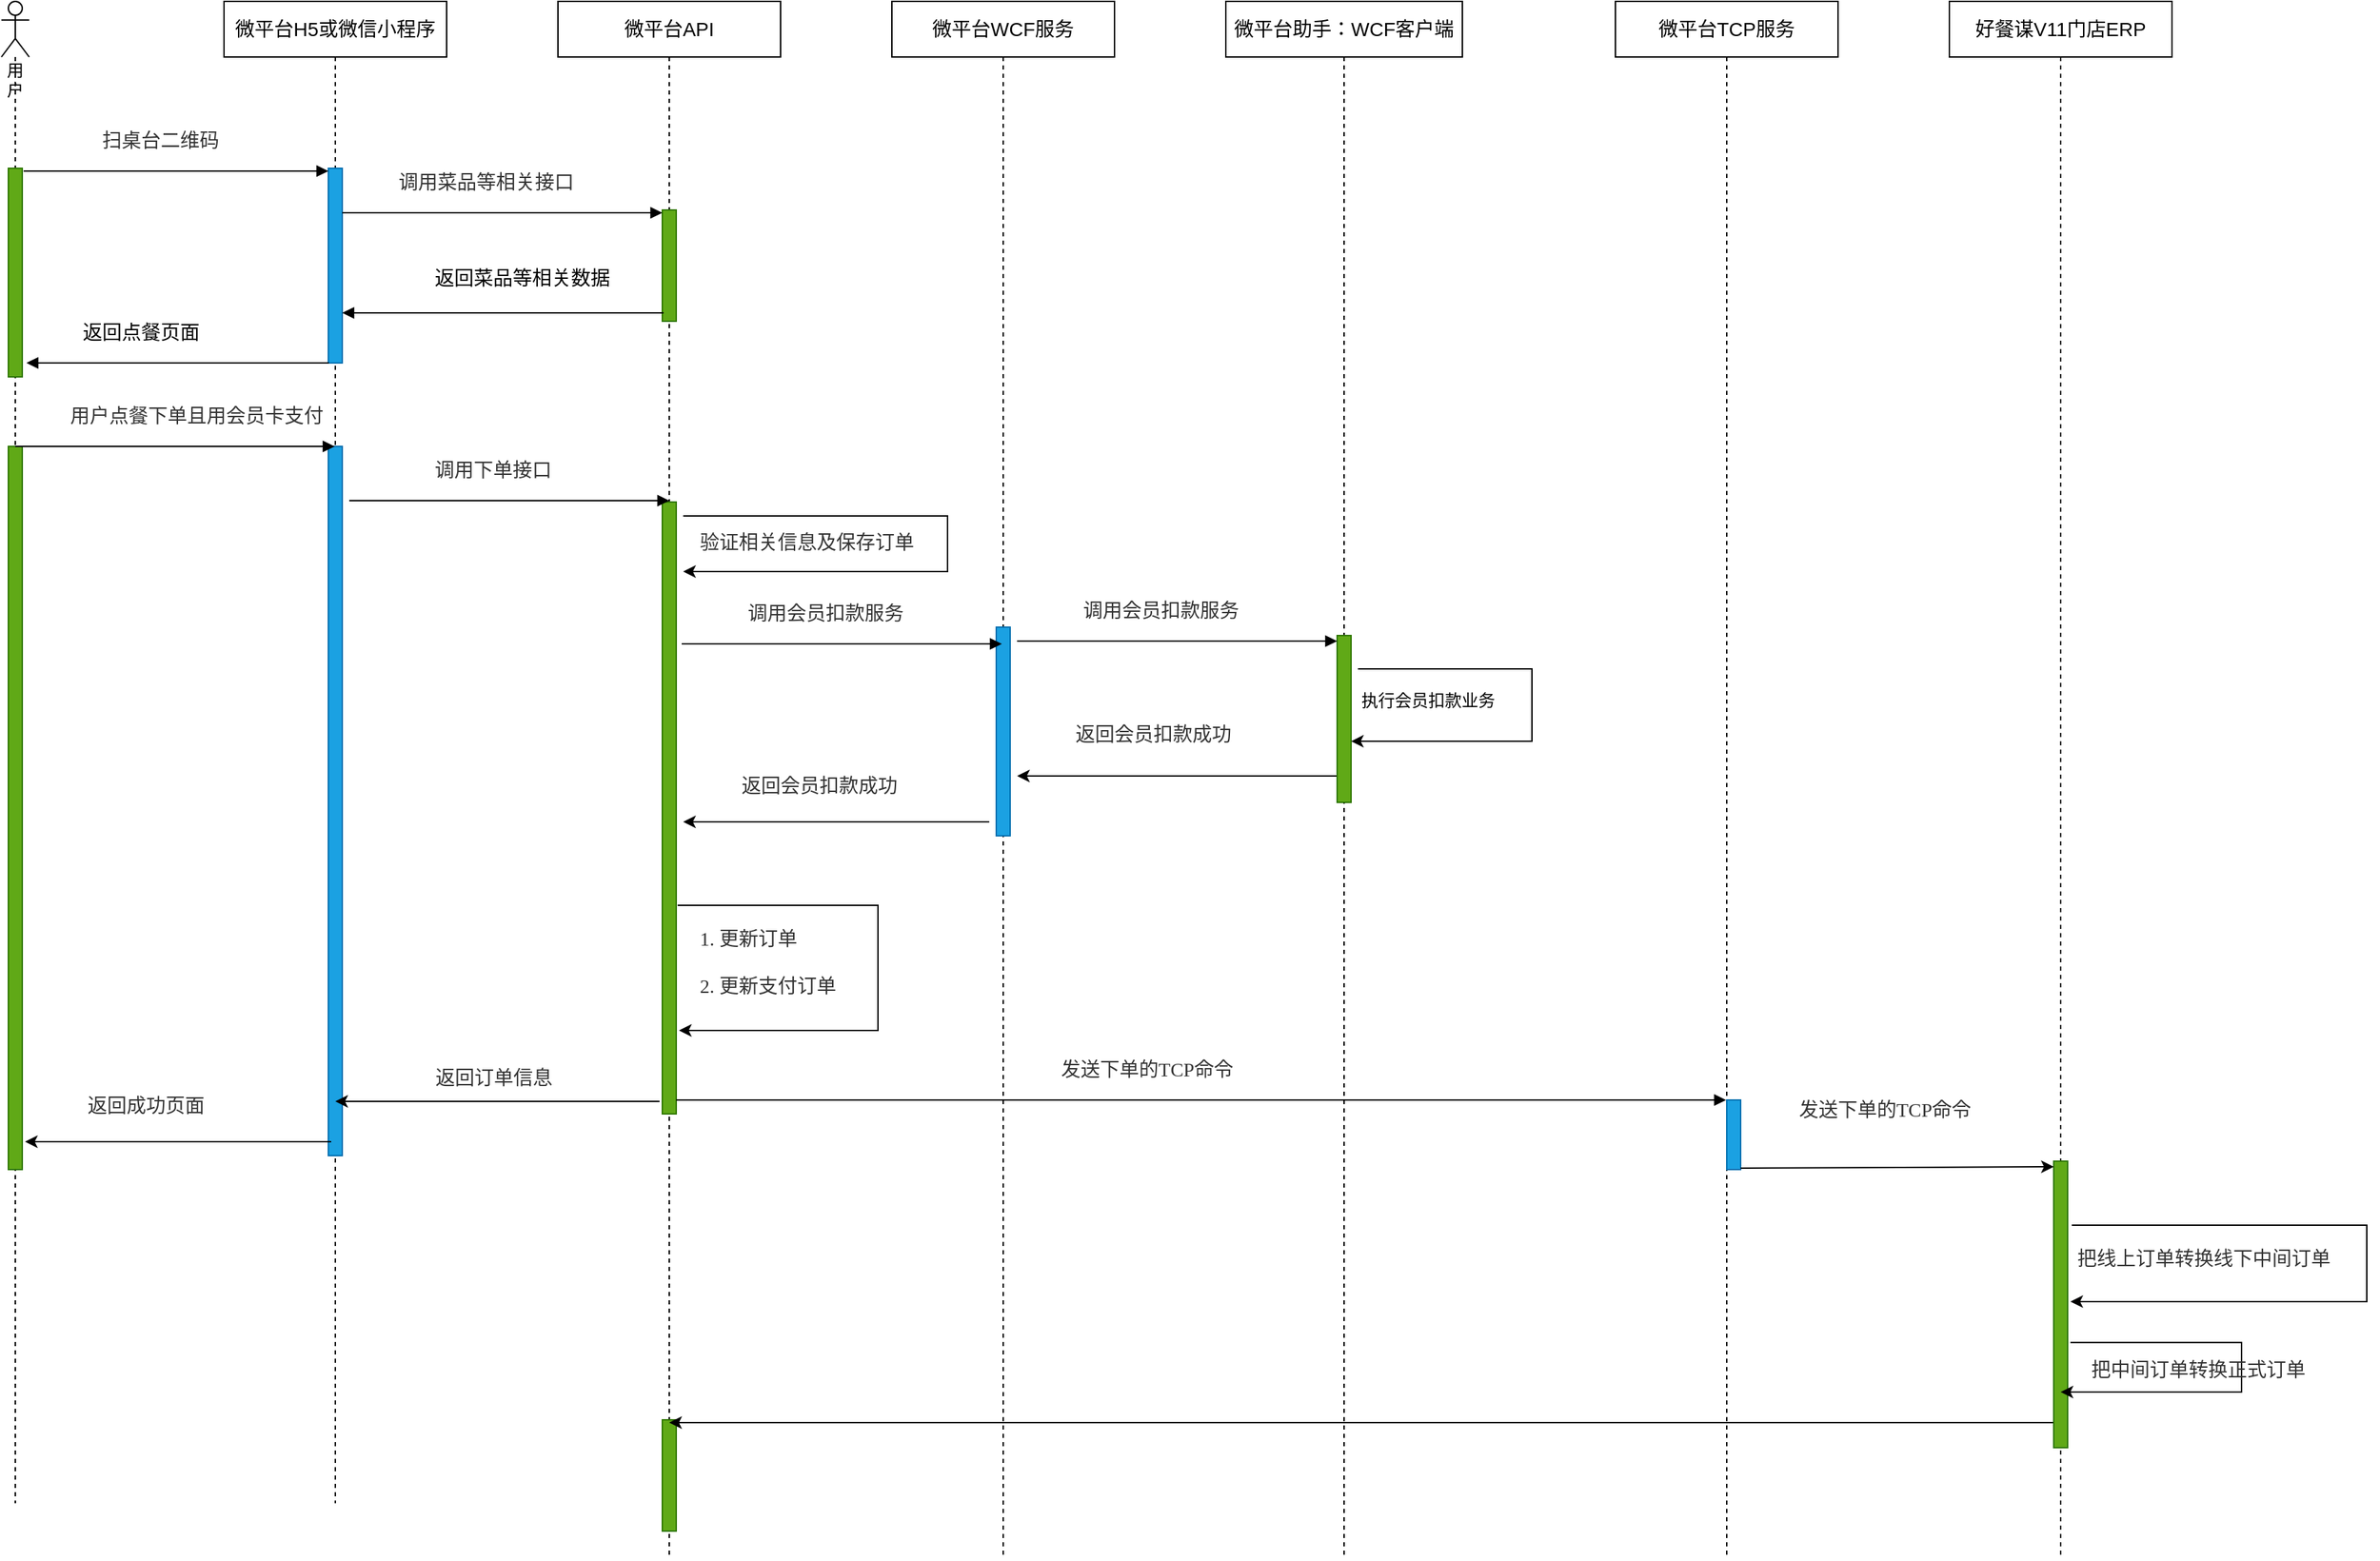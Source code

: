 <mxfile version="14.6.10" type="github">
  <diagram id="kgpKYQtTHZ0yAKxKKP6v" name="Page-1">
    <mxGraphModel dx="1422" dy="794" grid="1" gridSize="10" guides="1" tooltips="1" connect="1" arrows="1" fold="1" page="0" pageScale="1" pageWidth="850" pageHeight="1100" math="0" shadow="0">
      <root>
        <mxCell id="0" />
        <mxCell id="1" parent="0" />
        <mxCell id="KIGTdYXQjyGPoFLAYNH6-1" value="用户" style="shape=umlLifeline;participant=umlActor;perimeter=lifelinePerimeter;whiteSpace=wrap;html=1;container=1;collapsible=0;recursiveResize=0;verticalAlign=top;spacingTop=36;outlineConnect=0;rounded=0;sketch=0;" vertex="1" parent="1">
          <mxGeometry width="20" height="1080" as="geometry" />
        </mxCell>
        <mxCell id="KIGTdYXQjyGPoFLAYNH6-11" value="" style="html=1;points=[];perimeter=orthogonalPerimeter;fillColor=#60a917;strokeColor=#2D7600;fontColor=#ffffff;" vertex="1" parent="KIGTdYXQjyGPoFLAYNH6-1">
          <mxGeometry x="5" y="120" width="10" height="150" as="geometry" />
        </mxCell>
        <mxCell id="KIGTdYXQjyGPoFLAYNH6-13" value="" style="html=1;points=[];perimeter=orthogonalPerimeter;fillColor=#60a917;strokeColor=#2D7600;fontColor=#ffffff;" vertex="1" parent="KIGTdYXQjyGPoFLAYNH6-1">
          <mxGeometry x="5" y="320" width="10" height="520" as="geometry" />
        </mxCell>
        <mxCell id="KIGTdYXQjyGPoFLAYNH6-2" value="&lt;span style=&quot;font-size: 14px&quot;&gt;微平台H5或微信小程序&lt;/span&gt;" style="shape=umlLifeline;perimeter=lifelinePerimeter;whiteSpace=wrap;html=1;container=1;collapsible=0;recursiveResize=0;outlineConnect=0;" vertex="1" parent="1">
          <mxGeometry x="160" width="160" height="1080" as="geometry" />
        </mxCell>
        <mxCell id="KIGTdYXQjyGPoFLAYNH6-3" value="" style="html=1;points=[];perimeter=orthogonalPerimeter;fillColor=#1ba1e2;strokeColor=#006EAF;fontColor=#ffffff;" vertex="1" parent="KIGTdYXQjyGPoFLAYNH6-2">
          <mxGeometry x="75" y="120" width="10" height="140" as="geometry" />
        </mxCell>
        <mxCell id="KIGTdYXQjyGPoFLAYNH6-15" value="" style="html=1;points=[];perimeter=orthogonalPerimeter;fillColor=#1ba1e2;strokeColor=#006EAF;fontColor=#ffffff;" vertex="1" parent="KIGTdYXQjyGPoFLAYNH6-2">
          <mxGeometry x="75" y="320" width="10" height="510" as="geometry" />
        </mxCell>
        <mxCell id="KIGTdYXQjyGPoFLAYNH6-5" value="&lt;div style=&quot;text-align: left&quot;&gt;&lt;span style=&quot;font-size: 14px&quot;&gt;&lt;font color=&quot;#333333&quot;&gt;扫桌台二维码&lt;/font&gt;&lt;/span&gt;&lt;/div&gt;" style="html=1;verticalAlign=bottom;endArrow=block;labelBackgroundColor=none;fontFamily=Verdana;fontSize=12;edgeStyle=elbowEdgeStyle;elbow=vertical;" edge="1" parent="1">
          <mxGeometry x="-0.104" y="10" relative="1" as="geometry">
            <mxPoint x="16" y="122" as="sourcePoint" />
            <mxPoint x="235" y="122" as="targetPoint" />
            <mxPoint as="offset" />
            <Array as="points">
              <mxPoint x="115" y="122" />
            </Array>
          </mxGeometry>
        </mxCell>
        <mxCell id="KIGTdYXQjyGPoFLAYNH6-6" value="&lt;span style=&quot;font-size: 14px&quot;&gt;微平台API&lt;/span&gt;" style="shape=umlLifeline;perimeter=lifelinePerimeter;whiteSpace=wrap;html=1;container=1;collapsible=0;recursiveResize=0;outlineConnect=0;" vertex="1" parent="1">
          <mxGeometry x="400" width="160" height="1120" as="geometry" />
        </mxCell>
        <mxCell id="KIGTdYXQjyGPoFLAYNH6-8" value="" style="html=1;points=[];perimeter=orthogonalPerimeter;fillColor=#60a917;strokeColor=#2D7600;fontColor=#ffffff;" vertex="1" parent="KIGTdYXQjyGPoFLAYNH6-6">
          <mxGeometry x="75" y="150" width="10" height="80" as="geometry" />
        </mxCell>
        <mxCell id="KIGTdYXQjyGPoFLAYNH6-17" value="" style="html=1;points=[];perimeter=orthogonalPerimeter;fillColor=#60a917;strokeColor=#2D7600;fontColor=#ffffff;" vertex="1" parent="KIGTdYXQjyGPoFLAYNH6-6">
          <mxGeometry x="75" y="360" width="10" height="440" as="geometry" />
        </mxCell>
        <mxCell id="KIGTdYXQjyGPoFLAYNH6-51" value="" style="edgeStyle=elbowEdgeStyle;elbow=horizontal;endArrow=classic;html=1;rounded=0;" edge="1" parent="KIGTdYXQjyGPoFLAYNH6-6">
          <mxGeometry width="50" height="50" relative="1" as="geometry">
            <mxPoint x="86" y="650" as="sourcePoint" />
            <mxPoint x="87" y="740" as="targetPoint" />
            <Array as="points">
              <mxPoint x="230" y="700" />
            </Array>
          </mxGeometry>
        </mxCell>
        <mxCell id="KIGTdYXQjyGPoFLAYNH6-70" value="" style="html=1;points=[];perimeter=orthogonalPerimeter;fillColor=#60a917;strokeColor=#2D7600;fontColor=#ffffff;" vertex="1" parent="KIGTdYXQjyGPoFLAYNH6-6">
          <mxGeometry x="75" y="1020" width="10" height="80" as="geometry" />
        </mxCell>
        <mxCell id="KIGTdYXQjyGPoFLAYNH6-9" value="&lt;div style=&quot;text-align: left&quot;&gt;&lt;font color=&quot;#333333&quot;&gt;&lt;span style=&quot;font-size: 14px&quot;&gt;调用菜品等相关接口&lt;/span&gt;&lt;/font&gt;&lt;/div&gt;" style="html=1;verticalAlign=bottom;endArrow=block;labelBackgroundColor=none;fontFamily=Verdana;fontSize=12;edgeStyle=elbowEdgeStyle;elbow=vertical;" edge="1" parent="1">
          <mxGeometry x="-0.104" y="10" relative="1" as="geometry">
            <mxPoint x="245" y="152" as="sourcePoint" />
            <mxPoint x="475" y="152" as="targetPoint" />
            <mxPoint as="offset" />
            <Array as="points">
              <mxPoint x="355" y="152" />
            </Array>
          </mxGeometry>
        </mxCell>
        <mxCell id="KIGTdYXQjyGPoFLAYNH6-10" value="&lt;div style=&quot;text-align: left ; font-size: 14px&quot;&gt;返回菜品等相关数据&lt;/div&gt;" style="html=1;verticalAlign=bottom;endArrow=block;labelBackgroundColor=none;fontFamily=Verdana;fontSize=14;edgeStyle=elbowEdgeStyle;elbow=vertical;" edge="1" parent="1">
          <mxGeometry x="0.402" y="-13" relative="1" as="geometry">
            <mxPoint x="285" y="224" as="sourcePoint" />
            <mxPoint x="245" y="224" as="targetPoint" />
            <mxPoint as="offset" />
            <Array as="points">
              <mxPoint x="480.5" y="224" />
            </Array>
          </mxGeometry>
        </mxCell>
        <mxCell id="KIGTdYXQjyGPoFLAYNH6-12" value="&lt;div style=&quot;text-align: left ; font-size: 14px&quot;&gt;返回点餐页面&lt;/div&gt;" style="html=1;verticalAlign=bottom;endArrow=block;labelBackgroundColor=none;fontFamily=Verdana;fontSize=14;edgeStyle=elbowEdgeStyle;elbow=vertical;" edge="1" parent="1">
          <mxGeometry x="0.602" y="-10" relative="1" as="geometry">
            <mxPoint x="50" y="260" as="sourcePoint" />
            <mxPoint x="18" y="260" as="targetPoint" />
            <mxPoint as="offset" />
            <Array as="points">
              <mxPoint x="240" y="260" />
            </Array>
          </mxGeometry>
        </mxCell>
        <mxCell id="KIGTdYXQjyGPoFLAYNH6-14" value="&lt;div style=&quot;text-align: left ; font-size: 14px&quot;&gt;&lt;font color=&quot;#333333&quot;&gt;用户点餐下单且用会员卡支付&lt;/font&gt;&lt;/div&gt;" style="html=1;verticalAlign=bottom;endArrow=block;labelBackgroundColor=none;fontFamily=Verdana;fontSize=14;edgeStyle=elbowEdgeStyle;elbow=vertical;" edge="1" parent="1" target="KIGTdYXQjyGPoFLAYNH6-2">
          <mxGeometry x="0.133" y="10" relative="1" as="geometry">
            <mxPoint x="10" y="320" as="sourcePoint" />
            <mxPoint x="225" y="320" as="targetPoint" />
            <mxPoint as="offset" />
          </mxGeometry>
        </mxCell>
        <mxCell id="KIGTdYXQjyGPoFLAYNH6-16" value="&lt;div style=&quot;text-align: left&quot;&gt;&lt;font color=&quot;#333333&quot;&gt;&lt;span style=&quot;font-size: 14px&quot;&gt;调用下单接口&lt;/span&gt;&lt;/font&gt;&lt;/div&gt;" style="html=1;verticalAlign=bottom;endArrow=block;labelBackgroundColor=none;fontFamily=Verdana;fontSize=12;edgeStyle=elbowEdgeStyle;elbow=vertical;" edge="1" parent="1">
          <mxGeometry x="-0.104" y="10" relative="1" as="geometry">
            <mxPoint x="250" y="359" as="sourcePoint" />
            <mxPoint x="480" y="359" as="targetPoint" />
            <mxPoint as="offset" />
            <Array as="points">
              <mxPoint x="360" y="359" />
            </Array>
          </mxGeometry>
        </mxCell>
        <mxCell id="KIGTdYXQjyGPoFLAYNH6-18" value="&lt;span style=&quot;font-size: 14px&quot;&gt;微平台WCF服务&lt;/span&gt;" style="shape=umlLifeline;perimeter=lifelinePerimeter;whiteSpace=wrap;html=1;container=1;collapsible=0;recursiveResize=0;outlineConnect=0;" vertex="1" parent="1">
          <mxGeometry x="640" width="160" height="1120" as="geometry" />
        </mxCell>
        <mxCell id="KIGTdYXQjyGPoFLAYNH6-23" value="" style="html=1;points=[];perimeter=orthogonalPerimeter;fillColor=#1ba1e2;strokeColor=#006EAF;fontColor=#ffffff;" vertex="1" parent="KIGTdYXQjyGPoFLAYNH6-18">
          <mxGeometry x="75" y="450" width="10" height="150" as="geometry" />
        </mxCell>
        <mxCell id="KIGTdYXQjyGPoFLAYNH6-21" value="&lt;span style=&quot;font-size: 14px&quot;&gt;微平台助手：WCF客户端&lt;/span&gt;" style="shape=umlLifeline;perimeter=lifelinePerimeter;whiteSpace=wrap;html=1;container=1;collapsible=0;recursiveResize=0;outlineConnect=0;" vertex="1" parent="1">
          <mxGeometry x="880" width="170" height="1120" as="geometry" />
        </mxCell>
        <mxCell id="KIGTdYXQjyGPoFLAYNH6-33" value="" style="edgeStyle=orthogonalEdgeStyle;curved=0;rounded=1;sketch=0;orthogonalLoop=1;jettySize=auto;html=1;" edge="1" parent="KIGTdYXQjyGPoFLAYNH6-21">
          <mxGeometry relative="1" as="geometry">
            <mxPoint x="-150" y="557" as="targetPoint" />
            <mxPoint x="80" y="557" as="sourcePoint" />
          </mxGeometry>
        </mxCell>
        <mxCell id="KIGTdYXQjyGPoFLAYNH6-25" value="" style="html=1;points=[];perimeter=orthogonalPerimeter;fillColor=#60a917;strokeColor=#2D7600;fontColor=#ffffff;" vertex="1" parent="KIGTdYXQjyGPoFLAYNH6-21">
          <mxGeometry x="80" y="456" width="10" height="120" as="geometry" />
        </mxCell>
        <mxCell id="KIGTdYXQjyGPoFLAYNH6-22" value="&lt;div style=&quot;text-align: left&quot;&gt;&lt;font color=&quot;#333333&quot;&gt;&lt;span style=&quot;font-size: 14px&quot;&gt;发送下单的TCP命令&lt;/span&gt;&lt;/font&gt;&lt;/div&gt;" style="html=1;verticalAlign=bottom;endArrow=block;labelBackgroundColor=none;fontFamily=Verdana;fontSize=12;edgeStyle=elbowEdgeStyle;elbow=vertical;" edge="1" parent="1" target="KIGTdYXQjyGPoFLAYNH6-52">
          <mxGeometry x="-0.104" y="10" relative="1" as="geometry">
            <mxPoint x="485" y="790" as="sourcePoint" />
            <mxPoint x="715" y="790" as="targetPoint" />
            <mxPoint as="offset" />
            <Array as="points">
              <mxPoint x="595" y="790" />
            </Array>
          </mxGeometry>
        </mxCell>
        <mxCell id="KIGTdYXQjyGPoFLAYNH6-24" value="&lt;div style=&quot;text-align: left&quot;&gt;&lt;font color=&quot;#333333&quot;&gt;&lt;span style=&quot;font-size: 14px&quot;&gt;调用会员扣款服务&lt;/span&gt;&lt;/font&gt;&lt;/div&gt;" style="html=1;verticalAlign=bottom;endArrow=block;labelBackgroundColor=none;fontFamily=Verdana;fontSize=12;edgeStyle=elbowEdgeStyle;elbow=vertical;" edge="1" parent="1">
          <mxGeometry x="-0.104" y="10" relative="1" as="geometry">
            <mxPoint x="730" y="460" as="sourcePoint" />
            <mxPoint x="960" y="460" as="targetPoint" />
            <mxPoint as="offset" />
            <Array as="points">
              <mxPoint x="840" y="460" />
            </Array>
          </mxGeometry>
        </mxCell>
        <mxCell id="KIGTdYXQjyGPoFLAYNH6-32" value="执行会员扣款业务" style="text;html=1;align=center;verticalAlign=middle;resizable=0;points=[];autosize=1;strokeColor=none;" vertex="1" parent="1">
          <mxGeometry x="970" y="493" width="110" height="20" as="geometry" />
        </mxCell>
        <mxCell id="KIGTdYXQjyGPoFLAYNH6-35" value="&lt;font color=&quot;#333333&quot; face=&quot;verdana&quot;&gt;&lt;span style=&quot;font-size: 14px&quot;&gt;返回会员扣款成功&lt;/span&gt;&lt;/font&gt;" style="text;whiteSpace=wrap;html=1;" vertex="1" parent="1">
          <mxGeometry x="770" y="513" width="140" height="30" as="geometry" />
        </mxCell>
        <mxCell id="KIGTdYXQjyGPoFLAYNH6-37" value="" style="edgeStyle=orthogonalEdgeStyle;curved=0;rounded=1;sketch=0;orthogonalLoop=1;jettySize=auto;html=1;" edge="1" parent="1">
          <mxGeometry relative="1" as="geometry">
            <mxPoint x="490" y="590" as="targetPoint" />
            <mxPoint x="710" y="590" as="sourcePoint" />
          </mxGeometry>
        </mxCell>
        <mxCell id="KIGTdYXQjyGPoFLAYNH6-38" value="&lt;font color=&quot;#333333&quot; face=&quot;verdana&quot;&gt;&lt;span style=&quot;font-size: 14px&quot;&gt;返回会员扣款成功&lt;/span&gt;&lt;/font&gt;" style="text;whiteSpace=wrap;html=1;" vertex="1" parent="1">
          <mxGeometry x="530" y="550" width="140" height="30" as="geometry" />
        </mxCell>
        <mxCell id="KIGTdYXQjyGPoFLAYNH6-40" value="" style="edgeStyle=elbowEdgeStyle;elbow=horizontal;endArrow=classic;html=1;rounded=0;" edge="1" parent="1">
          <mxGeometry width="50" height="50" relative="1" as="geometry">
            <mxPoint x="490" y="370" as="sourcePoint" />
            <mxPoint x="490" y="410" as="targetPoint" />
            <Array as="points">
              <mxPoint x="680" y="390" />
            </Array>
          </mxGeometry>
        </mxCell>
        <mxCell id="KIGTdYXQjyGPoFLAYNH6-41" value="&lt;font color=&quot;#333333&quot; face=&quot;verdana&quot;&gt;&lt;span style=&quot;font-size: 14px&quot;&gt;验证相关信息及保存订单&lt;/span&gt;&lt;/font&gt;" style="text;whiteSpace=wrap;html=1;" vertex="1" parent="1">
          <mxGeometry x="500" y="375" width="180" height="30" as="geometry" />
        </mxCell>
        <mxCell id="KIGTdYXQjyGPoFLAYNH6-43" value="" style="edgeStyle=elbowEdgeStyle;elbow=horizontal;endArrow=classic;html=1;rounded=0;entryX=1;entryY=0.692;entryDx=0;entryDy=0;entryPerimeter=0;exitX=0.045;exitY=-0.15;exitDx=0;exitDy=0;exitPerimeter=0;" edge="1" parent="1">
          <mxGeometry width="50" height="50" relative="1" as="geometry">
            <mxPoint x="974.95" y="480" as="sourcePoint" />
            <mxPoint x="970" y="532.04" as="targetPoint" />
            <Array as="points">
              <mxPoint x="1100" y="493" />
            </Array>
          </mxGeometry>
        </mxCell>
        <mxCell id="KIGTdYXQjyGPoFLAYNH6-44" value="" style="edgeStyle=orthogonalEdgeStyle;rounded=0;sketch=0;jumpStyle=sharp;orthogonalLoop=1;jettySize=auto;html=1;" edge="1" parent="1">
          <mxGeometry relative="1" as="geometry">
            <mxPoint x="240" y="791" as="targetPoint" />
            <mxPoint x="473" y="791" as="sourcePoint" />
          </mxGeometry>
        </mxCell>
        <mxCell id="KIGTdYXQjyGPoFLAYNH6-45" value="&lt;font color=&quot;#333333&quot; face=&quot;verdana&quot;&gt;&lt;span style=&quot;font-size: 14px&quot;&gt;返回订单信息&lt;/span&gt;&lt;/font&gt;" style="text;whiteSpace=wrap;html=1;" vertex="1" parent="1">
          <mxGeometry x="310" y="760" width="110" height="30" as="geometry" />
        </mxCell>
        <mxCell id="KIGTdYXQjyGPoFLAYNH6-46" value="" style="edgeStyle=orthogonalEdgeStyle;rounded=0;sketch=0;jumpStyle=sharp;orthogonalLoop=1;jettySize=auto;html=1;" edge="1" parent="1">
          <mxGeometry relative="1" as="geometry">
            <mxPoint x="17" y="820" as="targetPoint" />
            <mxPoint x="237" y="820" as="sourcePoint" />
          </mxGeometry>
        </mxCell>
        <mxCell id="KIGTdYXQjyGPoFLAYNH6-49" value="&lt;font color=&quot;#333333&quot; face=&quot;verdana&quot;&gt;&lt;span style=&quot;font-size: 14px&quot;&gt;1. 更新订单&lt;br&gt;&lt;br&gt;2.&amp;nbsp;更新支付订单&lt;br&gt;&lt;/span&gt;&lt;/font&gt;" style="text;whiteSpace=wrap;html=1;" vertex="1" parent="1">
          <mxGeometry x="500" y="660" width="110" height="60" as="geometry" />
        </mxCell>
        <mxCell id="KIGTdYXQjyGPoFLAYNH6-52" value="&lt;span style=&quot;font-size: 14px&quot;&gt;微平台TCP服务&lt;/span&gt;" style="shape=umlLifeline;perimeter=lifelinePerimeter;whiteSpace=wrap;html=1;container=1;collapsible=0;recursiveResize=0;outlineConnect=0;" vertex="1" parent="1">
          <mxGeometry x="1160" width="160" height="1120" as="geometry" />
        </mxCell>
        <mxCell id="KIGTdYXQjyGPoFLAYNH6-57" value="" style="html=1;points=[];perimeter=orthogonalPerimeter;fillColor=#1ba1e2;strokeColor=#006EAF;fontColor=#ffffff;" vertex="1" parent="KIGTdYXQjyGPoFLAYNH6-52">
          <mxGeometry x="80" y="790" width="10" height="50" as="geometry" />
        </mxCell>
        <mxCell id="KIGTdYXQjyGPoFLAYNH6-55" value="&lt;span style=&quot;font-size: 14px&quot;&gt;好餐谋V11门店ERP&lt;/span&gt;" style="shape=umlLifeline;perimeter=lifelinePerimeter;whiteSpace=wrap;html=1;container=1;collapsible=0;recursiveResize=0;outlineConnect=0;" vertex="1" parent="1">
          <mxGeometry x="1400" width="160" height="1120" as="geometry" />
        </mxCell>
        <mxCell id="KIGTdYXQjyGPoFLAYNH6-56" value="&lt;div style=&quot;text-align: left&quot;&gt;&lt;font color=&quot;#333333&quot;&gt;&lt;span style=&quot;font-size: 14px&quot;&gt;调用会员扣款服务&lt;/span&gt;&lt;/font&gt;&lt;/div&gt;" style="html=1;verticalAlign=bottom;endArrow=block;labelBackgroundColor=none;fontFamily=Verdana;fontSize=12;edgeStyle=elbowEdgeStyle;elbow=vertical;" edge="1" parent="1">
          <mxGeometry x="-0.104" y="10" relative="1" as="geometry">
            <mxPoint x="489" y="462" as="sourcePoint" />
            <mxPoint x="719" y="462" as="targetPoint" />
            <mxPoint as="offset" />
            <Array as="points">
              <mxPoint x="599" y="462" />
            </Array>
          </mxGeometry>
        </mxCell>
        <mxCell id="KIGTdYXQjyGPoFLAYNH6-69" value="" style="edgeStyle=orthogonalEdgeStyle;rounded=0;sketch=0;jumpStyle=sharp;orthogonalLoop=1;jettySize=auto;html=1;" edge="1" parent="1">
          <mxGeometry relative="1" as="geometry">
            <mxPoint x="480" y="1022" as="targetPoint" />
            <mxPoint x="1475" y="1022" as="sourcePoint" />
          </mxGeometry>
        </mxCell>
        <mxCell id="KIGTdYXQjyGPoFLAYNH6-59" value="" style="html=1;points=[];perimeter=orthogonalPerimeter;fillColor=#60a917;strokeColor=#2D7600;fontColor=#ffffff;" vertex="1" parent="1">
          <mxGeometry x="1475" y="834" width="10" height="206" as="geometry" />
        </mxCell>
        <mxCell id="KIGTdYXQjyGPoFLAYNH6-60" value="&lt;font color=&quot;#333333&quot; face=&quot;verdana&quot;&gt;&lt;span style=&quot;font-size: 14px&quot;&gt;返回成功页面&lt;/span&gt;&lt;/font&gt;" style="text;whiteSpace=wrap;html=1;" vertex="1" parent="1">
          <mxGeometry x="60" y="780" width="110" height="30" as="geometry" />
        </mxCell>
        <mxCell id="KIGTdYXQjyGPoFLAYNH6-58" value="" style="edgeStyle=orthogonalEdgeStyle;rounded=0;sketch=0;jumpStyle=sharp;orthogonalLoop=1;jettySize=auto;html=1;entryX=0;entryY=0.05;entryDx=0;entryDy=0;entryPerimeter=0;" edge="1" parent="1">
          <mxGeometry relative="1" as="geometry">
            <mxPoint x="1475" y="838" as="targetPoint" />
            <mxPoint x="1250" y="839" as="sourcePoint" />
            <Array as="points">
              <mxPoint x="1290" y="839" />
            </Array>
          </mxGeometry>
        </mxCell>
        <mxCell id="KIGTdYXQjyGPoFLAYNH6-61" value="&lt;span style=&quot;color: rgb(51, 51, 51); font-family: verdana; font-size: 14px; font-style: normal; font-weight: 400; letter-spacing: normal; text-align: left; text-indent: 0px; text-transform: none; word-spacing: 0px; background-color: rgb(255, 255, 255); display: inline; float: none;&quot;&gt;发送下单的TCP命令&lt;/span&gt;" style="text;whiteSpace=wrap;html=1;" vertex="1" parent="1">
          <mxGeometry x="1290" y="783" width="150" height="30" as="geometry" />
        </mxCell>
        <mxCell id="KIGTdYXQjyGPoFLAYNH6-62" value="" style="edgeStyle=elbowEdgeStyle;elbow=horizontal;endArrow=classic;html=1;rounded=0;entryX=1.2;entryY=0.49;entryDx=0;entryDy=0;entryPerimeter=0;" edge="1" parent="1" target="KIGTdYXQjyGPoFLAYNH6-59">
          <mxGeometry width="50" height="50" relative="1" as="geometry">
            <mxPoint x="1488" y="880" as="sourcePoint" />
            <mxPoint x="1580" y="910" as="targetPoint" />
            <Array as="points">
              <mxPoint x="1700" y="910" />
            </Array>
          </mxGeometry>
        </mxCell>
        <mxCell id="KIGTdYXQjyGPoFLAYNH6-63" value="&lt;font color=&quot;#333333&quot; face=&quot;verdana&quot;&gt;&lt;span style=&quot;font-size: 14px&quot;&gt;把线上订单转换线下中间订单&lt;/span&gt;&lt;/font&gt;" style="text;whiteSpace=wrap;html=1;" vertex="1" parent="1">
          <mxGeometry x="1490" y="890" width="200" height="30" as="geometry" />
        </mxCell>
        <mxCell id="KIGTdYXQjyGPoFLAYNH6-64" value="" style="edgeStyle=elbowEdgeStyle;elbow=horizontal;endArrow=classic;html=1;rounded=0;exitX=1.2;exitY=0.633;exitDx=0;exitDy=0;exitPerimeter=0;" edge="1" parent="1" source="KIGTdYXQjyGPoFLAYNH6-59" target="KIGTdYXQjyGPoFLAYNH6-55">
          <mxGeometry width="50" height="50" relative="1" as="geometry">
            <mxPoint x="1510" y="1010" as="sourcePoint" />
            <mxPoint x="1650" y="970" as="targetPoint" />
            <Array as="points">
              <mxPoint x="1610" y="1000" />
            </Array>
          </mxGeometry>
        </mxCell>
        <mxCell id="KIGTdYXQjyGPoFLAYNH6-65" value="&lt;font color=&quot;#333333&quot; face=&quot;verdana&quot;&gt;&lt;span style=&quot;font-size: 14px&quot;&gt;把中间订单转换正式订单&lt;/span&gt;&lt;/font&gt;" style="text;whiteSpace=wrap;html=1;" vertex="1" parent="1">
          <mxGeometry x="1500" y="970" width="200" height="30" as="geometry" />
        </mxCell>
      </root>
    </mxGraphModel>
  </diagram>
</mxfile>
